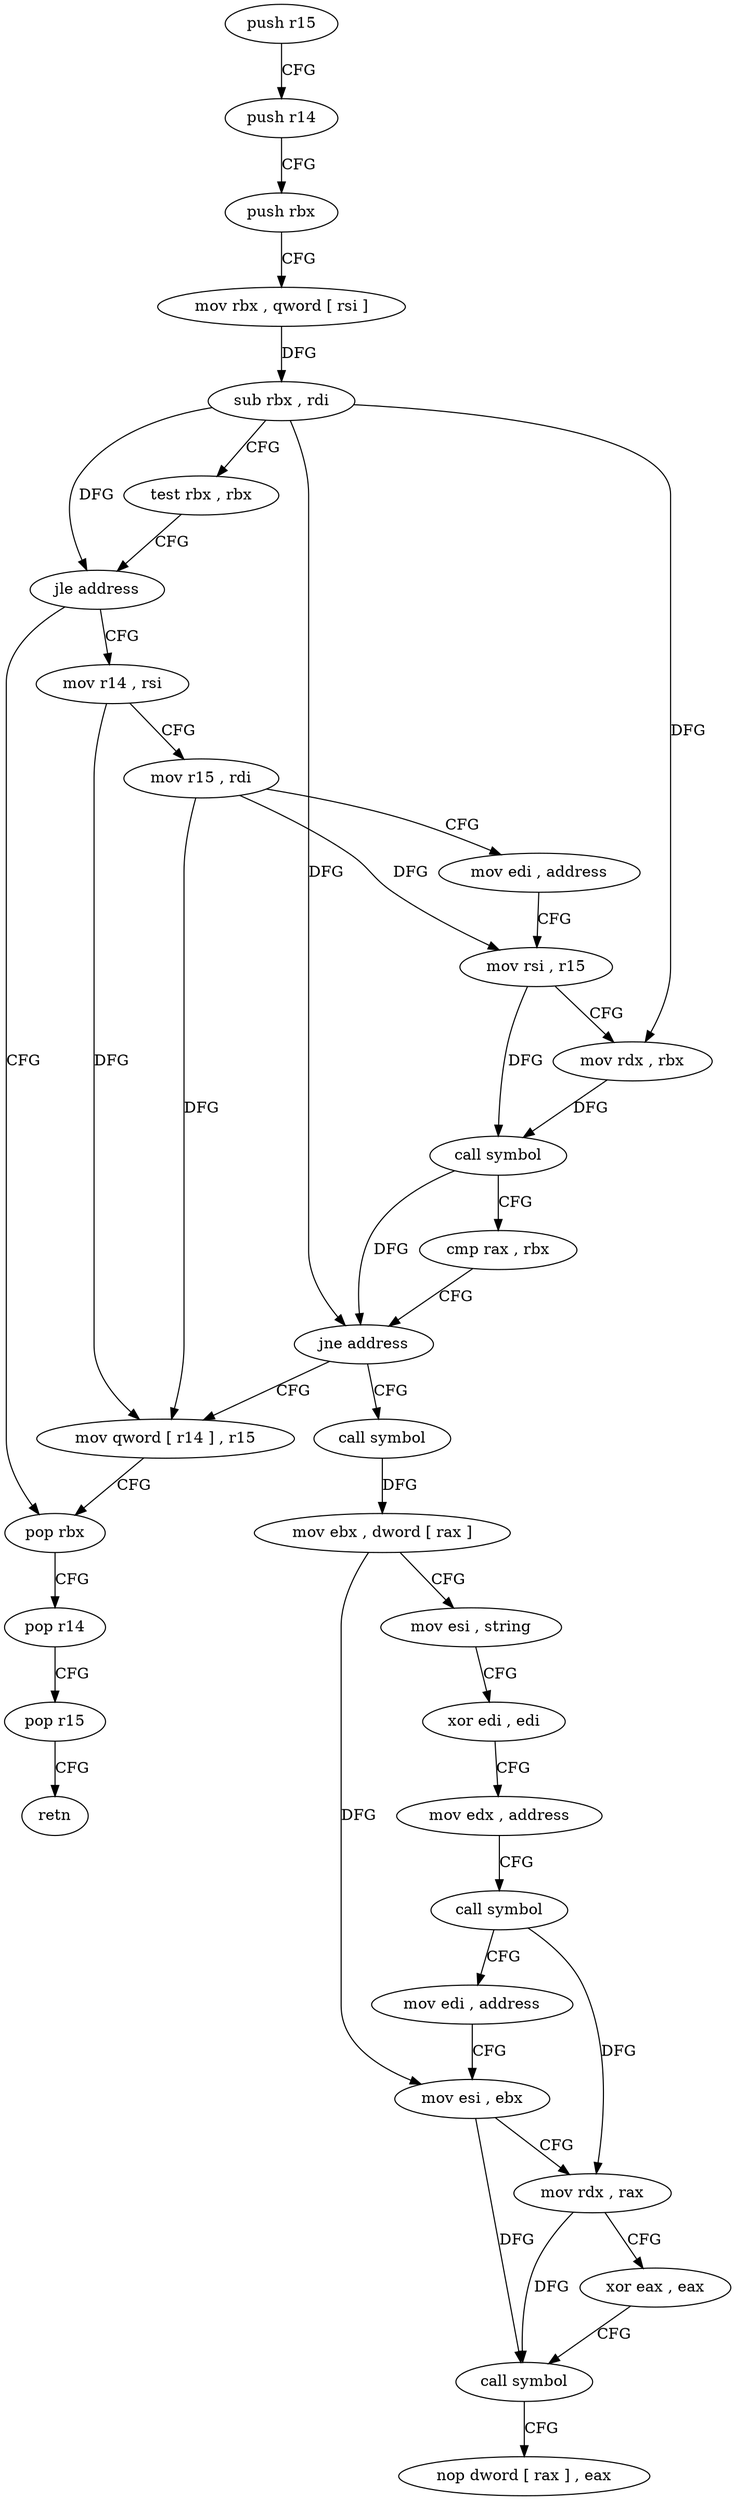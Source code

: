 digraph "func" {
"4204640" [label = "push r15" ]
"4204642" [label = "push r14" ]
"4204644" [label = "push rbx" ]
"4204645" [label = "mov rbx , qword [ rsi ]" ]
"4204648" [label = "sub rbx , rdi" ]
"4204651" [label = "test rbx , rbx" ]
"4204654" [label = "jle address" ]
"4204686" [label = "pop rbx" ]
"4204656" [label = "mov r14 , rsi" ]
"4204687" [label = "pop r14" ]
"4204689" [label = "pop r15" ]
"4204691" [label = "retn" ]
"4204659" [label = "mov r15 , rdi" ]
"4204662" [label = "mov edi , address" ]
"4204667" [label = "mov rsi , r15" ]
"4204670" [label = "mov rdx , rbx" ]
"4204673" [label = "call symbol" ]
"4204678" [label = "cmp rax , rbx" ]
"4204681" [label = "jne address" ]
"4204692" [label = "call symbol" ]
"4204683" [label = "mov qword [ r14 ] , r15" ]
"4204697" [label = "mov ebx , dword [ rax ]" ]
"4204699" [label = "mov esi , string" ]
"4204704" [label = "xor edi , edi" ]
"4204706" [label = "mov edx , address" ]
"4204711" [label = "call symbol" ]
"4204716" [label = "mov edi , address" ]
"4204721" [label = "mov esi , ebx" ]
"4204723" [label = "mov rdx , rax" ]
"4204726" [label = "xor eax , eax" ]
"4204728" [label = "call symbol" ]
"4204733" [label = "nop dword [ rax ] , eax" ]
"4204640" -> "4204642" [ label = "CFG" ]
"4204642" -> "4204644" [ label = "CFG" ]
"4204644" -> "4204645" [ label = "CFG" ]
"4204645" -> "4204648" [ label = "DFG" ]
"4204648" -> "4204651" [ label = "CFG" ]
"4204648" -> "4204654" [ label = "DFG" ]
"4204648" -> "4204670" [ label = "DFG" ]
"4204648" -> "4204681" [ label = "DFG" ]
"4204651" -> "4204654" [ label = "CFG" ]
"4204654" -> "4204686" [ label = "CFG" ]
"4204654" -> "4204656" [ label = "CFG" ]
"4204686" -> "4204687" [ label = "CFG" ]
"4204656" -> "4204659" [ label = "CFG" ]
"4204656" -> "4204683" [ label = "DFG" ]
"4204687" -> "4204689" [ label = "CFG" ]
"4204689" -> "4204691" [ label = "CFG" ]
"4204659" -> "4204662" [ label = "CFG" ]
"4204659" -> "4204667" [ label = "DFG" ]
"4204659" -> "4204683" [ label = "DFG" ]
"4204662" -> "4204667" [ label = "CFG" ]
"4204667" -> "4204670" [ label = "CFG" ]
"4204667" -> "4204673" [ label = "DFG" ]
"4204670" -> "4204673" [ label = "DFG" ]
"4204673" -> "4204678" [ label = "CFG" ]
"4204673" -> "4204681" [ label = "DFG" ]
"4204678" -> "4204681" [ label = "CFG" ]
"4204681" -> "4204692" [ label = "CFG" ]
"4204681" -> "4204683" [ label = "CFG" ]
"4204692" -> "4204697" [ label = "DFG" ]
"4204683" -> "4204686" [ label = "CFG" ]
"4204697" -> "4204699" [ label = "CFG" ]
"4204697" -> "4204721" [ label = "DFG" ]
"4204699" -> "4204704" [ label = "CFG" ]
"4204704" -> "4204706" [ label = "CFG" ]
"4204706" -> "4204711" [ label = "CFG" ]
"4204711" -> "4204716" [ label = "CFG" ]
"4204711" -> "4204723" [ label = "DFG" ]
"4204716" -> "4204721" [ label = "CFG" ]
"4204721" -> "4204723" [ label = "CFG" ]
"4204721" -> "4204728" [ label = "DFG" ]
"4204723" -> "4204726" [ label = "CFG" ]
"4204723" -> "4204728" [ label = "DFG" ]
"4204726" -> "4204728" [ label = "CFG" ]
"4204728" -> "4204733" [ label = "CFG" ]
}
